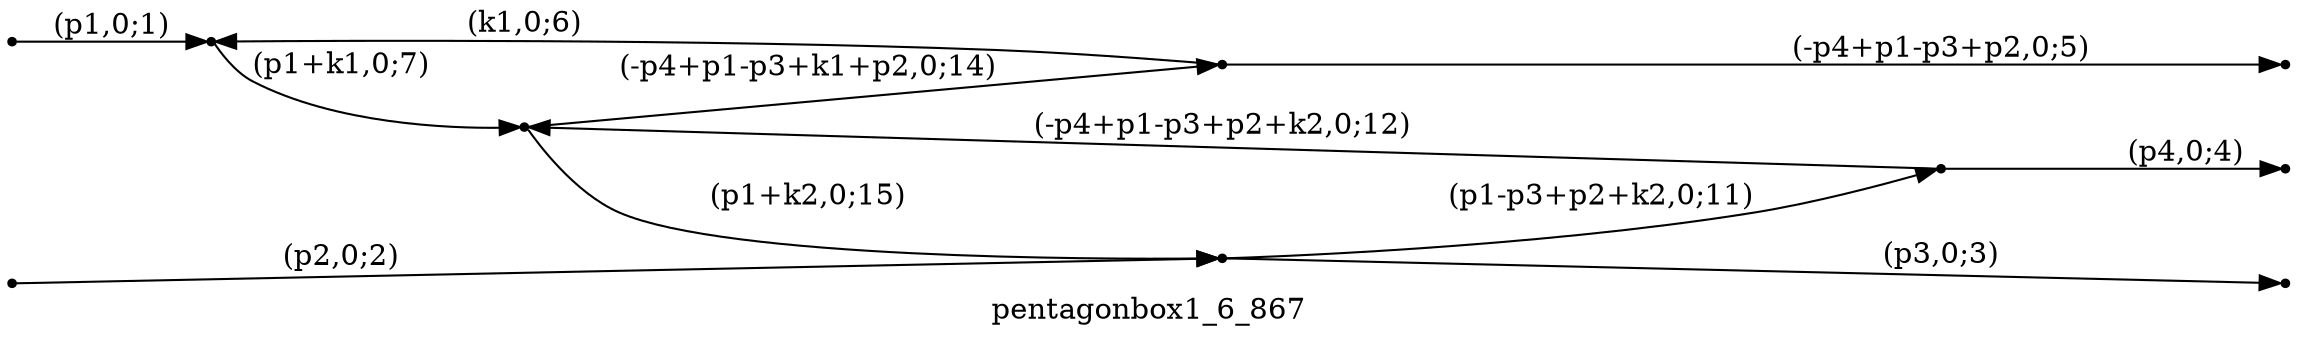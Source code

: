 digraph pentagonbox1_6_867 {
  label="pentagonbox1_6_867";
  rankdir="LR";
  subgraph edges {
    -1 -> 2 [label="(p1,0;1)"];
    -2 -> 5 [label="(p2,0;2)"];
    5 -> -3 [label="(p3,0;3)"];
    1 -> -4 [label="(p4,0;4)"];
    3 -> -5 [label="(-p4+p1-p3+p2,0;5)"];
    3 -> 2 [label="(k1,0;6)"];
    2 -> 4 [label="(p1+k1,0;7)"];
    5 -> 1 [label="(p1-p3+p2+k2,0;11)"];
    1 -> 4 [label="(-p4+p1-p3+p2+k2,0;12)"];
    4 -> 3 [label="(-p4+p1-p3+k1+p2,0;14)"];
    4 -> 5 [label="(p1+k2,0;15)"];
  }
  subgraph incoming { rank="source"; -1; -2; }
  subgraph outgoing { rank="sink"; -3; -4; -5; }
-5 [shape=point];
-4 [shape=point];
-3 [shape=point];
-2 [shape=point];
-1 [shape=point];
1 [shape=point];
2 [shape=point];
3 [shape=point];
4 [shape=point];
5 [shape=point];
}


